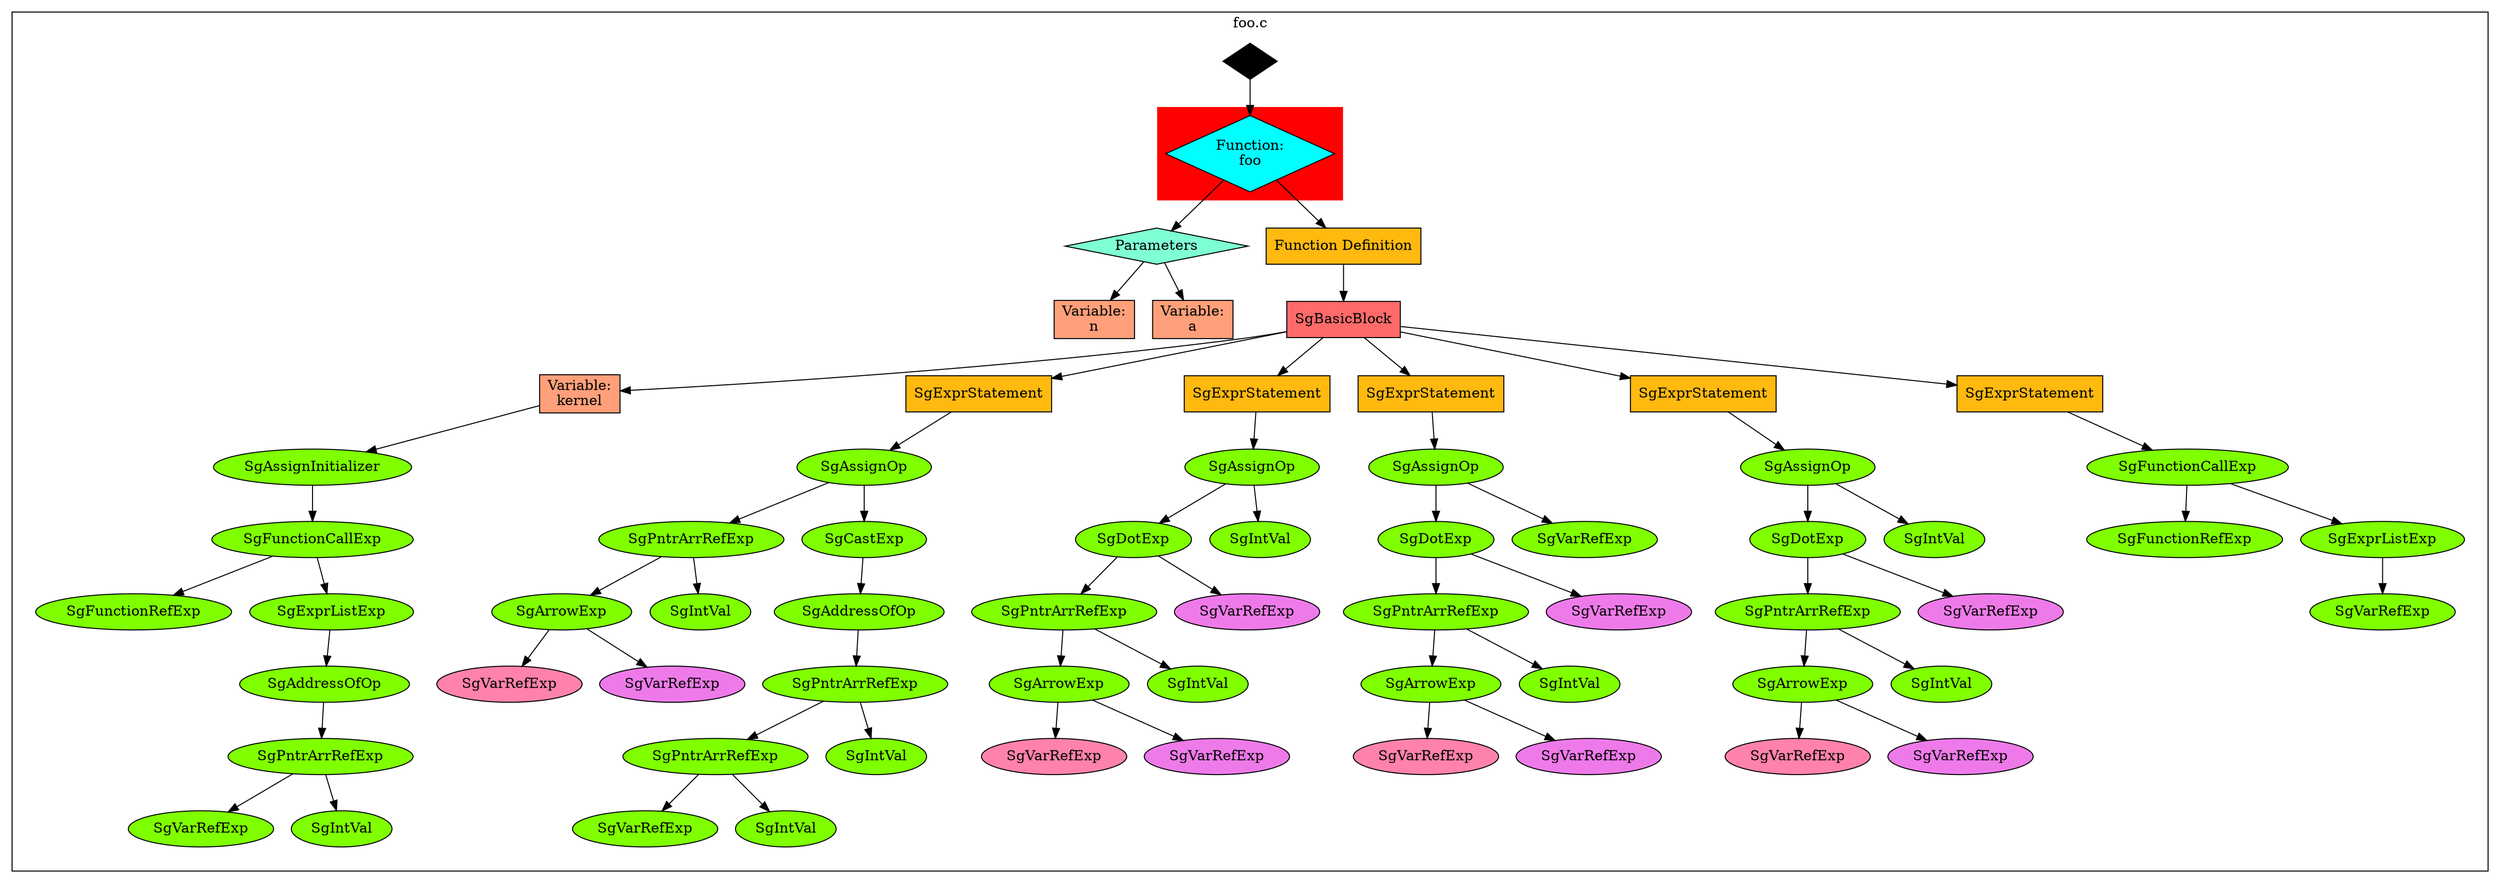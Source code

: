 digraph graph_api_0x834710 {
  label="";
  color=black;
  subgraph cluster_file_0x2ba3062e3730_0x830bf0 {
    label="foo.c";
    color=black;
    node_0x2ba3062e3730 [label="", shape=diamond, color="black", style=filled, fillcolor=black];
    subgraph cluster_decl_0x2ba30677aa18_0x7da690 {
      label="";
      color=white;
      node_0x2ba3063f6d90 [label="Variable:\nn", shape=box, color="black", style=filled, fillcolor=lightsalmon];
      node_0x2ba3063f6ed0 [label="Variable:\na", shape=box, color="black", style=filled, fillcolor=lightsalmon];
      node_0x2ba3066c8dc0 [label="Parameters", shape=diamond, color="black", style=filled, fillcolor=aquamarine];
      node_0x2ba3063f7290 [label="Variable:\nkernel", shape=box, color="black", style=filled, fillcolor=lightsalmon];
      node_0xb28f70 [label="SgExprStatement", shape=box, color="black", style=filled, fillcolor=darkgoldenrod1];
      node_0xb28fc8 [label="SgExprStatement", shape=box, color="black", style=filled, fillcolor=darkgoldenrod1];
      node_0xb29020 [label="SgExprStatement", shape=box, color="black", style=filled, fillcolor=darkgoldenrod1];
      node_0xb29078 [label="SgExprStatement", shape=box, color="black", style=filled, fillcolor=darkgoldenrod1];
      node_0xb290d0 [label="SgExprStatement", shape=box, color="black", style=filled, fillcolor=darkgoldenrod1];
      node_0x2ba306884010 [label="SgBasicBlock", shape=box, color="black", style=filled, fillcolor=indianred1];
      node_0x2ba3068c7010 [label="Function Definition", shape=box, color="black", style=filled, fillcolor=darkgoldenrod1];
      subgraph cluster_expr_0x923628_0x82fe50 {
        label="";
        color=white;
        node_0xa86d50 [label="SgFunctionRefExp", shape=oval, color="black", style=filled, fillcolor=chartreuse1];
        node_0xa44240 [label="SgVarRefExp", shape=oval, color="black", style=filled, fillcolor=chartreuse1];
        node_0x9d4e60 [label="SgIntVal", shape=oval, color="black", style=filled, fillcolor=chartreuse1];
        node_0xaa22e0 [label="SgPntrArrRefExp", shape=oval, color="black", style=filled, fillcolor=chartreuse1];
        node_0xabd870 [label="SgAddressOfOp", shape=oval, color="black", style=filled, fillcolor=chartreuse1];
        node_0x9ee448 [label="SgExprListExp", shape=oval, color="black", style=filled, fillcolor=chartreuse1];
        node_0xad6ec0 [label="SgFunctionCallExp", shape=oval, color="black", style=filled, fillcolor=chartreuse1];
        node_0x923628 [label="SgAssignInitializer", shape=oval, color="black", style=filled, fillcolor=chartreuse1];
      }
      subgraph cluster_expr_0xad6f30_0x82fb70 {
        label="";
        color=white;
        node_0xa86dc0 [label="SgFunctionRefExp", shape=oval, color="black", style=filled, fillcolor=chartreuse1];
        node_0xa447f0 [label="SgVarRefExp", shape=oval, color="black", style=filled, fillcolor=chartreuse1];
        node_0x9ee4b0 [label="SgExprListExp", shape=oval, color="black", style=filled, fillcolor=chartreuse1];
        node_0xad6f30 [label="SgFunctionCallExp", shape=oval, color="black", style=filled, fillcolor=chartreuse1];
      }
      subgraph cluster_expr_0xb0d9e0_0x8336d0 {
        label="";
        color=white;
        node_0xa442a8 [label="SgVarRefExp", shape=oval, color="black", style=filled, fillcolor=palevioletred1];
        node_0xa44310 [label="SgVarRefExp", shape=oval, color="black", style=filled, fillcolor=orchid2];
        node_0xaf2450 [label="SgArrowExp", shape=oval, color="black", style=filled, fillcolor=chartreuse1];
        node_0x9d4ec8 [label="SgIntVal", shape=oval, color="black", style=filled, fillcolor=chartreuse1];
        node_0xaa2350 [label="SgPntrArrRefExp", shape=oval, color="black", style=filled, fillcolor=chartreuse1];
        node_0xa44378 [label="SgVarRefExp", shape=oval, color="black", style=filled, fillcolor=chartreuse1];
        node_0x9d4f30 [label="SgIntVal", shape=oval, color="black", style=filled, fillcolor=chartreuse1];
        node_0xaa23c0 [label="SgPntrArrRefExp", shape=oval, color="black", style=filled, fillcolor=chartreuse1];
        node_0x9d4f98 [label="SgIntVal", shape=oval, color="black", style=filled, fillcolor=chartreuse1];
        node_0xaa2430 [label="SgPntrArrRefExp", shape=oval, color="black", style=filled, fillcolor=chartreuse1];
        node_0xabd8d8 [label="SgAddressOfOp", shape=oval, color="black", style=filled, fillcolor=chartreuse1];
        node_0xa078b0 [label="SgCastExp", shape=oval, color="black", style=filled, fillcolor=chartreuse1];
        node_0xb0d9e0 [label="SgAssignOp", shape=oval, color="black", style=filled, fillcolor=chartreuse1];
      }
      subgraph cluster_expr_0xb0da50_0x8e8180 {
        label="";
        color=white;
        node_0xa443e0 [label="SgVarRefExp", shape=oval, color="black", style=filled, fillcolor=palevioletred1];
        node_0xa44448 [label="SgVarRefExp", shape=oval, color="black", style=filled, fillcolor=orchid2];
        node_0xaf24c0 [label="SgArrowExp", shape=oval, color="black", style=filled, fillcolor=chartreuse1];
        node_0x9d5000 [label="SgIntVal", shape=oval, color="black", style=filled, fillcolor=chartreuse1];
        node_0xaa24a0 [label="SgPntrArrRefExp", shape=oval, color="black", style=filled, fillcolor=chartreuse1];
        node_0xa444b0 [label="SgVarRefExp", shape=oval, color="black", style=filled, fillcolor=orchid2];
        node_0xb3e740 [label="SgDotExp", shape=oval, color="black", style=filled, fillcolor=chartreuse1];
        node_0x9d5068 [label="SgIntVal", shape=oval, color="black", style=filled, fillcolor=chartreuse1];
        node_0xb0da50 [label="SgAssignOp", shape=oval, color="black", style=filled, fillcolor=chartreuse1];
      }
      subgraph cluster_expr_0xb0dac0_0x82e380 {
        label="";
        color=white;
        node_0xa44518 [label="SgVarRefExp", shape=oval, color="black", style=filled, fillcolor=palevioletred1];
        node_0xa44580 [label="SgVarRefExp", shape=oval, color="black", style=filled, fillcolor=orchid2];
        node_0xaf2530 [label="SgArrowExp", shape=oval, color="black", style=filled, fillcolor=chartreuse1];
        node_0x9d50d0 [label="SgIntVal", shape=oval, color="black", style=filled, fillcolor=chartreuse1];
        node_0xaa2510 [label="SgPntrArrRefExp", shape=oval, color="black", style=filled, fillcolor=chartreuse1];
        node_0xa445e8 [label="SgVarRefExp", shape=oval, color="black", style=filled, fillcolor=orchid2];
        node_0xb3e7b0 [label="SgDotExp", shape=oval, color="black", style=filled, fillcolor=chartreuse1];
        node_0xa44650 [label="SgVarRefExp", shape=oval, color="black", style=filled, fillcolor=chartreuse1];
        node_0xb0dac0 [label="SgAssignOp", shape=oval, color="black", style=filled, fillcolor=chartreuse1];
      }
      subgraph cluster_expr_0xb0db30_0x7dd180 {
        label="";
        color=white;
        node_0xa446b8 [label="SgVarRefExp", shape=oval, color="black", style=filled, fillcolor=palevioletred1];
        node_0xa44720 [label="SgVarRefExp", shape=oval, color="black", style=filled, fillcolor=orchid2];
        node_0xaf25a0 [label="SgArrowExp", shape=oval, color="black", style=filled, fillcolor=chartreuse1];
        node_0x9d5138 [label="SgIntVal", shape=oval, color="black", style=filled, fillcolor=chartreuse1];
        node_0xaa2580 [label="SgPntrArrRefExp", shape=oval, color="black", style=filled, fillcolor=chartreuse1];
        node_0xa44788 [label="SgVarRefExp", shape=oval, color="black", style=filled, fillcolor=orchid2];
        node_0xb3e820 [label="SgDotExp", shape=oval, color="black", style=filled, fillcolor=chartreuse1];
        node_0x9d51a0 [label="SgIntVal", shape=oval, color="black", style=filled, fillcolor=chartreuse1];
        node_0xb0db30 [label="SgAssignOp", shape=oval, color="black", style=filled, fillcolor=chartreuse1];
      }
      subgraph cluster_func_0x2ba30677aa18_0x82d540 {
        label="";
        style=filled;
        color=red;
        node_0x2ba30677aa18 [label="Function:\nfoo", shape=diamond, color="black", style=filled, fillcolor=cyan];
      }
    }
  }
  node_0x923628 -> node_0xad6ec0 [label="", color="black", constraint="true"];
  node_0x9ee448 -> node_0xabd870 [label="", color="black", constraint="true"];
  node_0x9ee4b0 -> node_0xa447f0 [label="", color="black", constraint="true"];
  node_0xa078b0 -> node_0xabd8d8 [label="", color="black", constraint="true"];
  node_0xaa22e0 -> node_0x9d4e60 [label="", color="black", constraint="true"];
  node_0xaa22e0 -> node_0xa44240 [label="", color="black", constraint="true"];
  node_0xaa2350 -> node_0x9d4ec8 [label="", color="black", constraint="true"];
  node_0xaa2350 -> node_0xaf2450 [label="", color="black", constraint="true"];
  node_0xaa23c0 -> node_0x9d4f30 [label="", color="black", constraint="true"];
  node_0xaa23c0 -> node_0xa44378 [label="", color="black", constraint="true"];
  node_0xaa2430 -> node_0x9d4f98 [label="", color="black", constraint="true"];
  node_0xaa2430 -> node_0xaa23c0 [label="", color="black", constraint="true"];
  node_0xaa24a0 -> node_0x9d5000 [label="", color="black", constraint="true"];
  node_0xaa24a0 -> node_0xaf24c0 [label="", color="black", constraint="true"];
  node_0xaa2510 -> node_0x9d50d0 [label="", color="black", constraint="true"];
  node_0xaa2510 -> node_0xaf2530 [label="", color="black", constraint="true"];
  node_0xaa2580 -> node_0x9d5138 [label="", color="black", constraint="true"];
  node_0xaa2580 -> node_0xaf25a0 [label="", color="black", constraint="true"];
  node_0xabd870 -> node_0xaa22e0 [label="", color="black", constraint="true"];
  node_0xabd8d8 -> node_0xaa2430 [label="", color="black", constraint="true"];
  node_0xad6ec0 -> node_0x9ee448 [label="", color="black", constraint="true"];
  node_0xad6ec0 -> node_0xa86d50 [label="", color="black", constraint="true"];
  node_0xad6f30 -> node_0x9ee4b0 [label="", color="black", constraint="true"];
  node_0xad6f30 -> node_0xa86dc0 [label="", color="black", constraint="true"];
  node_0xaf2450 -> node_0xa442a8 [label="", color="black", constraint="true"];
  node_0xaf2450 -> node_0xa44310 [label="", color="black", constraint="true"];
  node_0xaf24c0 -> node_0xa443e0 [label="", color="black", constraint="true"];
  node_0xaf24c0 -> node_0xa44448 [label="", color="black", constraint="true"];
  node_0xaf2530 -> node_0xa44518 [label="", color="black", constraint="true"];
  node_0xaf2530 -> node_0xa44580 [label="", color="black", constraint="true"];
  node_0xaf25a0 -> node_0xa446b8 [label="", color="black", constraint="true"];
  node_0xaf25a0 -> node_0xa44720 [label="", color="black", constraint="true"];
  node_0xb0d9e0 -> node_0xa078b0 [label="", color="black", constraint="true"];
  node_0xb0d9e0 -> node_0xaa2350 [label="", color="black", constraint="true"];
  node_0xb0da50 -> node_0x9d5068 [label="", color="black", constraint="true"];
  node_0xb0da50 -> node_0xb3e740 [label="", color="black", constraint="true"];
  node_0xb0dac0 -> node_0xa44650 [label="", color="black", constraint="true"];
  node_0xb0dac0 -> node_0xb3e7b0 [label="", color="black", constraint="true"];
  node_0xb0db30 -> node_0x9d51a0 [label="", color="black", constraint="true"];
  node_0xb0db30 -> node_0xb3e820 [label="", color="black", constraint="true"];
  node_0xb28f70 -> node_0xb0d9e0 [label="", color="black", constraint="true"];
  node_0xb28fc8 -> node_0xb0da50 [label="", color="black", constraint="true"];
  node_0xb29020 -> node_0xb0dac0 [label="", color="black", constraint="true"];
  node_0xb29078 -> node_0xb0db30 [label="", color="black", constraint="true"];
  node_0xb290d0 -> node_0xad6f30 [label="", color="black", constraint="true"];
  node_0xb3e740 -> node_0xa444b0 [label="", color="black", constraint="true"];
  node_0xb3e740 -> node_0xaa24a0 [label="", color="black", constraint="true"];
  node_0xb3e7b0 -> node_0xa445e8 [label="", color="black", constraint="true"];
  node_0xb3e7b0 -> node_0xaa2510 [label="", color="black", constraint="true"];
  node_0xb3e820 -> node_0xa44788 [label="", color="black", constraint="true"];
  node_0xb3e820 -> node_0xaa2580 [label="", color="black", constraint="true"];
  node_0x2ba3062e3730 -> node_0x2ba30677aa18 [label="", color="black", constraint="true"];
  node_0x2ba3063f7290 -> node_0x923628 [label="", color="black", constraint="true"];
  node_0x2ba3066c8dc0 -> node_0x2ba3063f6d90 [label="", color="black", constraint="true"];
  node_0x2ba3066c8dc0 -> node_0x2ba3063f6ed0 [label="", color="black", constraint="true"];
  node_0x2ba30677aa18 -> node_0x2ba3066c8dc0 [label="", color="black", constraint="true"];
  node_0x2ba30677aa18 -> node_0x2ba3068c7010 [label="", color="black", constraint="true"];
  node_0x2ba306884010 -> node_0xb28f70 [label="", color="black", constraint="true"];
  node_0x2ba306884010 -> node_0xb28fc8 [label="", color="black", constraint="true"];
  node_0x2ba306884010 -> node_0xb29020 [label="", color="black", constraint="true"];
  node_0x2ba306884010 -> node_0xb29078 [label="", color="black", constraint="true"];
  node_0x2ba306884010 -> node_0xb290d0 [label="", color="black", constraint="true"];
  node_0x2ba306884010 -> node_0x2ba3063f7290 [label="", color="black", constraint="true"];
  node_0x2ba3068c7010 -> node_0x2ba306884010 [label="", color="black", constraint="true"];
}
